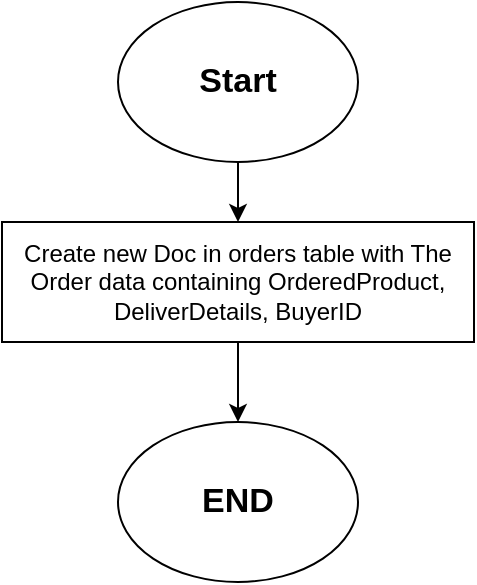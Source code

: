 <mxfile version="13.6.2" type="device"><diagram id="C5RBs43oDa-KdzZeNtuy" name="Page-1"><mxGraphModel dx="1024" dy="592" grid="1" gridSize="10" guides="1" tooltips="1" connect="1" arrows="1" fold="1" page="1" pageScale="1" pageWidth="827" pageHeight="1169" math="0" shadow="0"><root><mxCell id="WIyWlLk6GJQsqaUBKTNV-0"/><mxCell id="WIyWlLk6GJQsqaUBKTNV-1" parent="WIyWlLk6GJQsqaUBKTNV-0"/><mxCell id="ukrrObP7rNmdthswJb9g-4" value="" style="edgeStyle=orthogonalEdgeStyle;rounded=0;orthogonalLoop=1;jettySize=auto;html=1;" edge="1" parent="WIyWlLk6GJQsqaUBKTNV-1" source="ukrrObP7rNmdthswJb9g-0" target="ukrrObP7rNmdthswJb9g-1"><mxGeometry relative="1" as="geometry"/></mxCell><mxCell id="ukrrObP7rNmdthswJb9g-0" value="&lt;b&gt;&lt;font style=&quot;font-size: 17px&quot;&gt;Start&lt;/font&gt;&lt;/b&gt;" style="ellipse;whiteSpace=wrap;html=1;" vertex="1" parent="WIyWlLk6GJQsqaUBKTNV-1"><mxGeometry x="354" y="30" width="120" height="80" as="geometry"/></mxCell><mxCell id="ukrrObP7rNmdthswJb9g-5" value="" style="edgeStyle=orthogonalEdgeStyle;rounded=0;orthogonalLoop=1;jettySize=auto;html=1;" edge="1" parent="WIyWlLk6GJQsqaUBKTNV-1" source="ukrrObP7rNmdthswJb9g-1" target="ukrrObP7rNmdthswJb9g-3"><mxGeometry relative="1" as="geometry"/></mxCell><mxCell id="ukrrObP7rNmdthswJb9g-1" value="Create new Doc in orders table with The Order data containing OrderedProduct, DeliverDetails, BuyerID" style="rounded=0;whiteSpace=wrap;html=1;" vertex="1" parent="WIyWlLk6GJQsqaUBKTNV-1"><mxGeometry x="296" y="140" width="236" height="60" as="geometry"/></mxCell><mxCell id="ukrrObP7rNmdthswJb9g-3" value="&lt;b&gt;&lt;font style=&quot;font-size: 17px&quot;&gt;END&lt;/font&gt;&lt;/b&gt;" style="ellipse;whiteSpace=wrap;html=1;" vertex="1" parent="WIyWlLk6GJQsqaUBKTNV-1"><mxGeometry x="354" y="240" width="120" height="80" as="geometry"/></mxCell></root></mxGraphModel></diagram></mxfile>